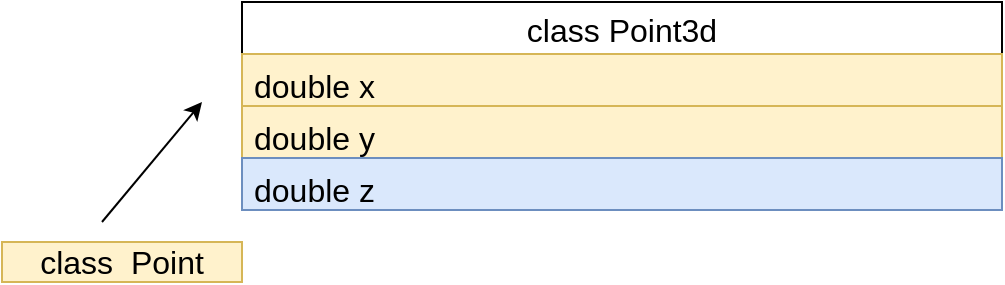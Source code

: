 <mxfile version="12.9.3" type="github">
  <diagram id="nsmWCValA1WUE3oiKQSe" name="Page-1">
    <mxGraphModel dx="2062" dy="1154" grid="1" gridSize="10" guides="1" tooltips="1" connect="1" arrows="1" fold="1" page="1" pageScale="1" pageWidth="827" pageHeight="1169" math="0" shadow="0">
      <root>
        <mxCell id="0" />
        <mxCell id="1" parent="0" />
        <mxCell id="DxB68sUY7QRJOdTzBXuF-10" value="" style="endArrow=classic;html=1;fontSize=16;" edge="1" parent="1">
          <mxGeometry width="50" height="50" relative="1" as="geometry">
            <mxPoint x="180" y="310" as="sourcePoint" />
            <mxPoint x="230" y="250" as="targetPoint" />
          </mxGeometry>
        </mxCell>
        <mxCell id="DxB68sUY7QRJOdTzBXuF-12" value="class&amp;nbsp; Point" style="text;html=1;strokeColor=#d6b656;fillColor=#fff2cc;align=center;verticalAlign=middle;whiteSpace=wrap;rounded=0;fontSize=16;" vertex="1" parent="1">
          <mxGeometry x="130" y="320" width="120" height="20" as="geometry" />
        </mxCell>
        <mxCell id="DxB68sUY7QRJOdTzBXuF-1" value="class Point3d" style="swimlane;fontStyle=0;childLayout=stackLayout;horizontal=1;startSize=26;fillColor=none;horizontalStack=0;resizeParent=1;resizeParentMax=0;resizeLast=0;collapsible=1;marginBottom=0;fontSize=16;" vertex="1" parent="1">
          <mxGeometry x="250" y="200" width="380" height="104" as="geometry" />
        </mxCell>
        <mxCell id="DxB68sUY7QRJOdTzBXuF-2" value="double x" style="text;strokeColor=#d6b656;fillColor=#fff2cc;align=left;verticalAlign=top;spacingLeft=4;spacingRight=4;overflow=hidden;rotatable=0;points=[[0,0.5],[1,0.5]];portConstraint=eastwest;fontSize=16;" vertex="1" parent="DxB68sUY7QRJOdTzBXuF-1">
          <mxGeometry y="26" width="380" height="26" as="geometry" />
        </mxCell>
        <mxCell id="DxB68sUY7QRJOdTzBXuF-3" value="double y" style="text;strokeColor=#d6b656;fillColor=#fff2cc;align=left;verticalAlign=top;spacingLeft=4;spacingRight=4;overflow=hidden;rotatable=0;points=[[0,0.5],[1,0.5]];portConstraint=eastwest;fontSize=16;" vertex="1" parent="DxB68sUY7QRJOdTzBXuF-1">
          <mxGeometry y="52" width="380" height="26" as="geometry" />
        </mxCell>
        <mxCell id="DxB68sUY7QRJOdTzBXuF-4" value="double z" style="text;strokeColor=#6c8ebf;fillColor=#dae8fc;align=left;verticalAlign=top;spacingLeft=4;spacingRight=4;overflow=hidden;rotatable=0;points=[[0,0.5],[1,0.5]];portConstraint=eastwest;fontSize=16;" vertex="1" parent="DxB68sUY7QRJOdTzBXuF-1">
          <mxGeometry y="78" width="380" height="26" as="geometry" />
        </mxCell>
      </root>
    </mxGraphModel>
  </diagram>
</mxfile>
